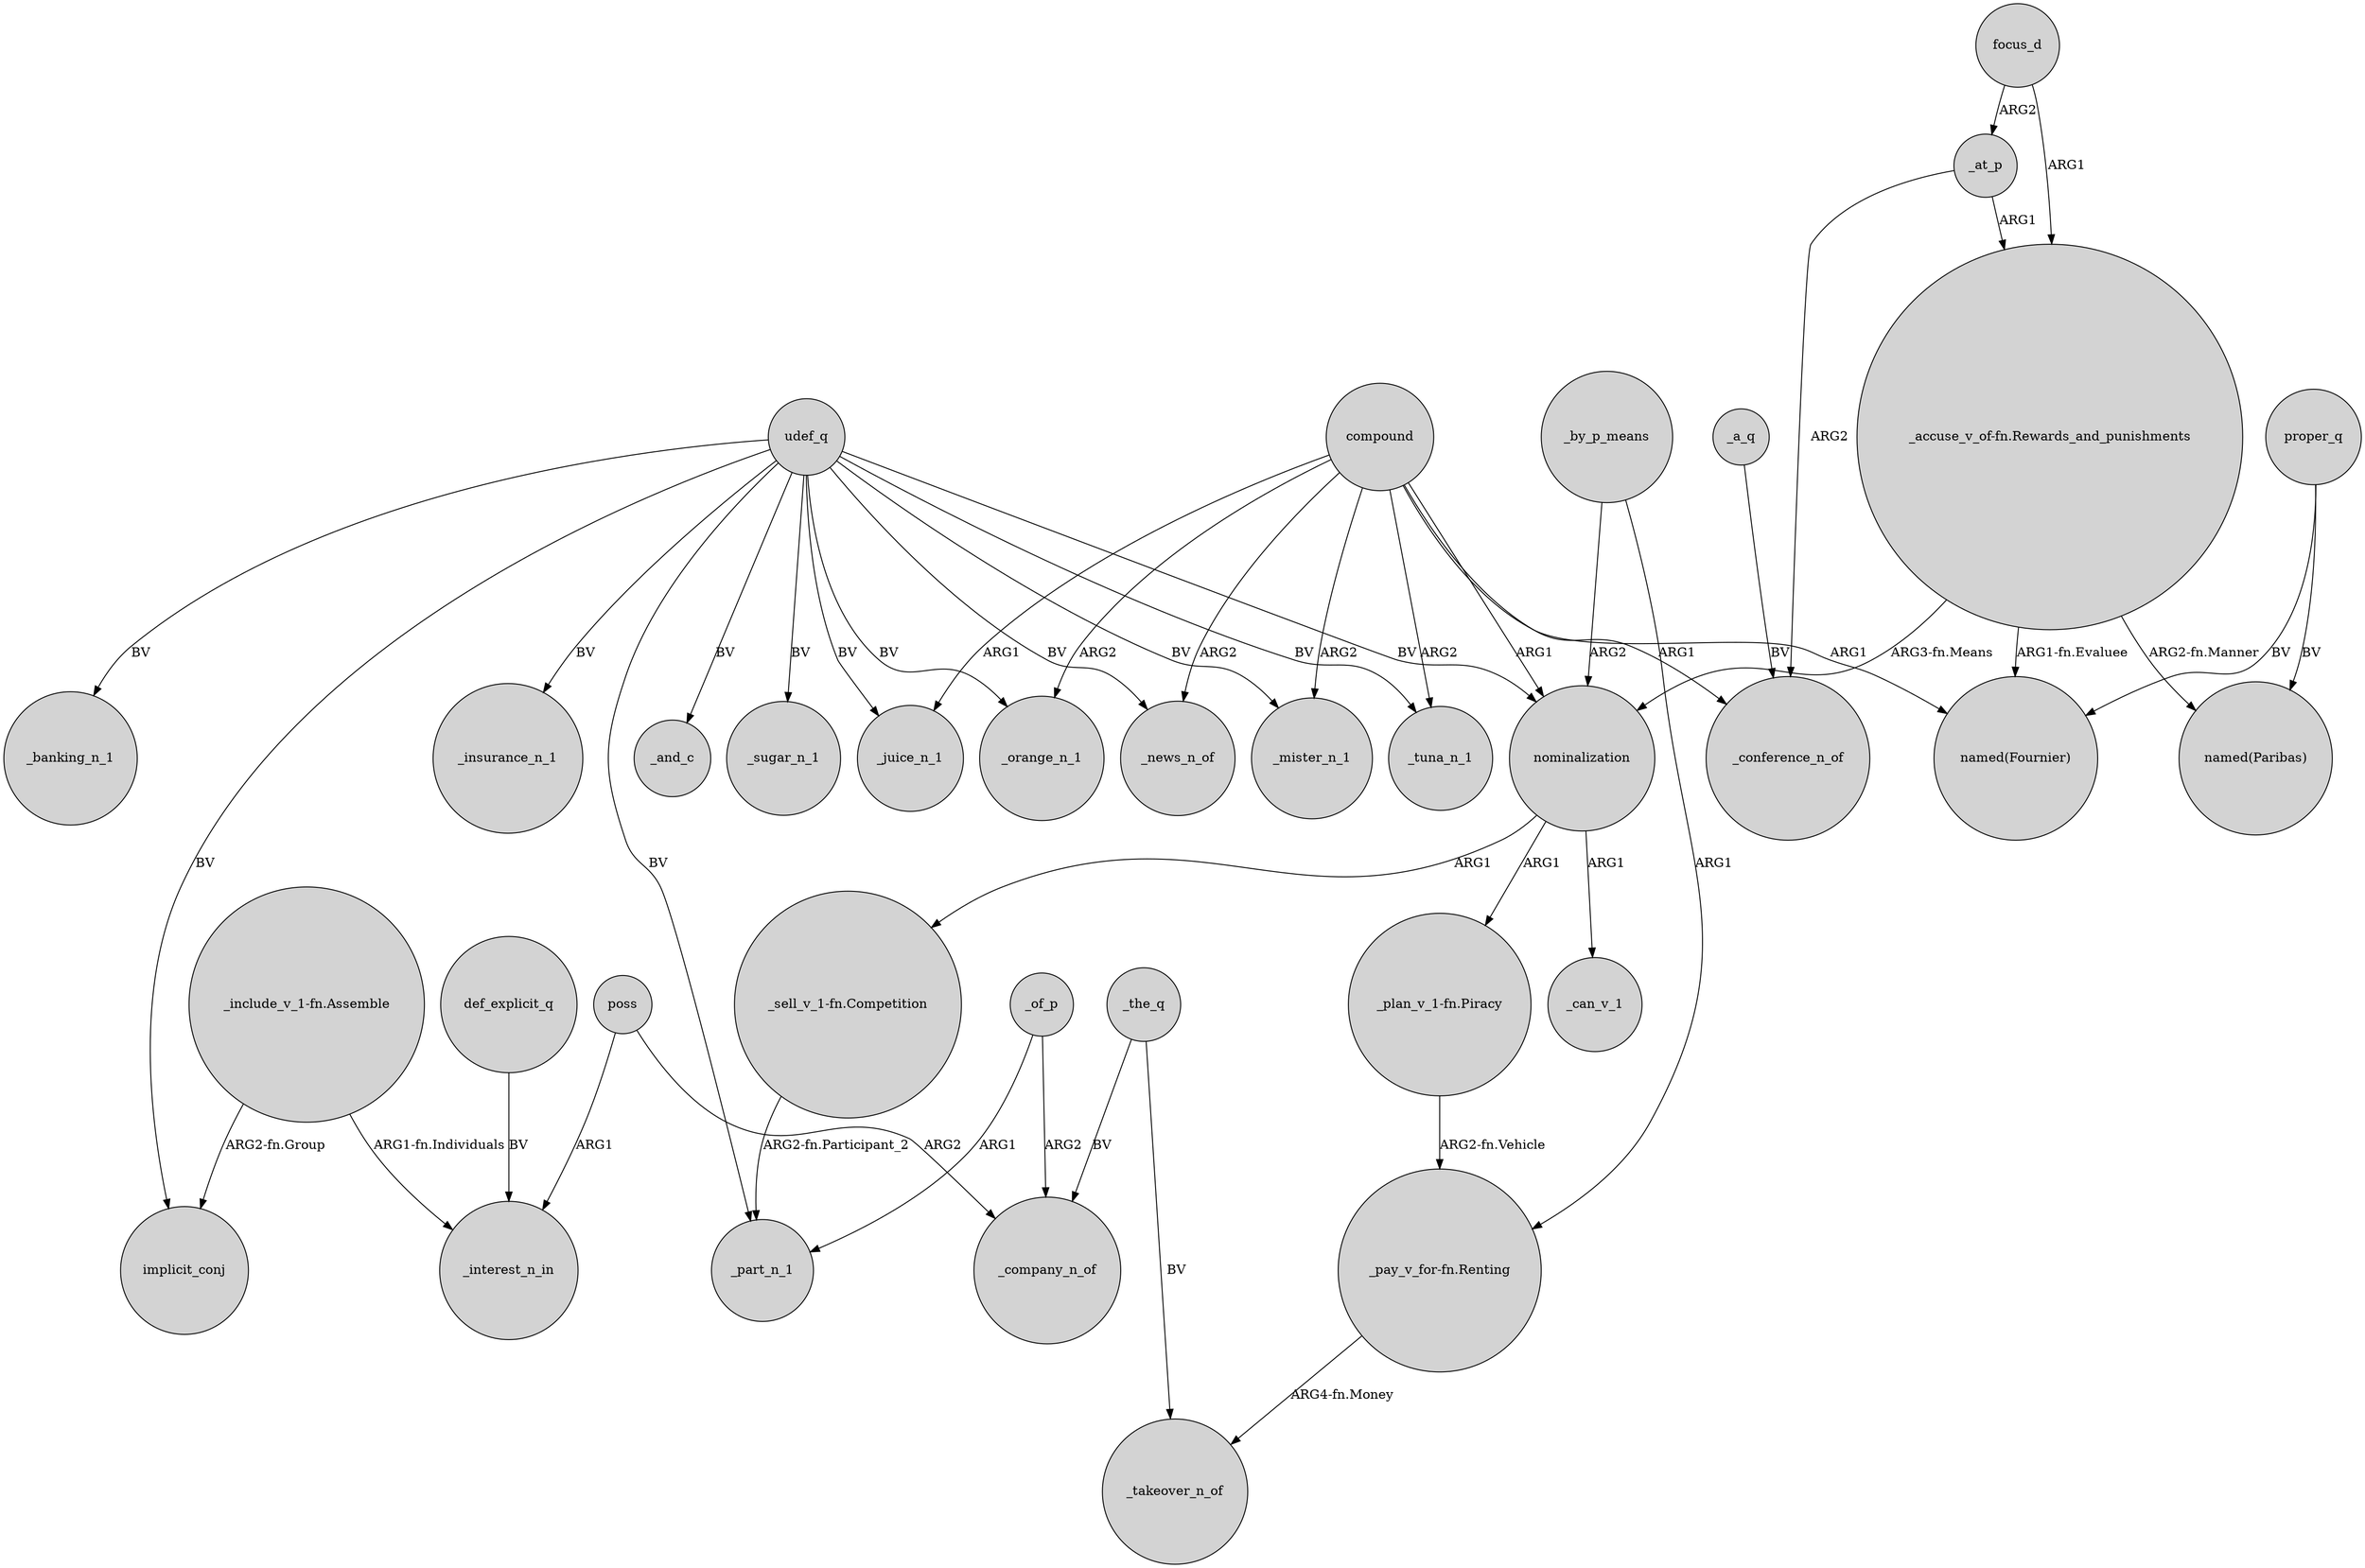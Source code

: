 digraph {
	node [shape=circle style=filled]
	"_include_v_1-fn.Assemble" -> implicit_conj [label="ARG2-fn.Group"]
	udef_q -> _news_n_of [label=BV]
	udef_q -> _insurance_n_1 [label=BV]
	nominalization -> "_sell_v_1-fn.Competition" [label=ARG1]
	compound -> _mister_n_1 [label=ARG2]
	proper_q -> "named(Fournier)" [label=BV]
	"_include_v_1-fn.Assemble" -> _interest_n_in [label="ARG1-fn.Individuals"]
	compound -> "named(Fournier)" [label=ARG1]
	"_accuse_v_of-fn.Rewards_and_punishments" -> "named(Paribas)" [label="ARG2-fn.Manner"]
	def_explicit_q -> _interest_n_in [label=BV]
	proper_q -> "named(Paribas)" [label=BV]
	udef_q -> _tuna_n_1 [label=BV]
	udef_q -> nominalization [label=BV]
	nominalization -> "_plan_v_1-fn.Piracy" [label=ARG1]
	"_accuse_v_of-fn.Rewards_and_punishments" -> "named(Fournier)" [label="ARG1-fn.Evaluee"]
	compound -> _juice_n_1 [label=ARG1]
	udef_q -> _and_c [label=BV]
	udef_q -> _mister_n_1 [label=BV]
	focus_d -> _at_p [label=ARG2]
	udef_q -> _sugar_n_1 [label=BV]
	compound -> _orange_n_1 [label=ARG2]
	"_pay_v_for-fn.Renting" -> _takeover_n_of [label="ARG4-fn.Money"]
	compound -> nominalization [label=ARG1]
	poss -> _company_n_of [label=ARG2]
	udef_q -> _juice_n_1 [label=BV]
	udef_q -> _orange_n_1 [label=BV]
	poss -> _interest_n_in [label=ARG1]
	_at_p -> "_accuse_v_of-fn.Rewards_and_punishments" [label=ARG1]
	_by_p_means -> nominalization [label=ARG2]
	udef_q -> _banking_n_1 [label=BV]
	"_sell_v_1-fn.Competition" -> _part_n_1 [label="ARG2-fn.Participant_2"]
	_the_q -> _takeover_n_of [label=BV]
	_of_p -> _company_n_of [label=ARG2]
	compound -> _news_n_of [label=ARG2]
	"_accuse_v_of-fn.Rewards_and_punishments" -> nominalization [label="ARG3-fn.Means"]
	_a_q -> _conference_n_of [label=BV]
	_by_p_means -> "_pay_v_for-fn.Renting" [label=ARG1]
	focus_d -> "_accuse_v_of-fn.Rewards_and_punishments" [label=ARG1]
	compound -> _tuna_n_1 [label=ARG2]
	udef_q -> _part_n_1 [label=BV]
	"_plan_v_1-fn.Piracy" -> "_pay_v_for-fn.Renting" [label="ARG2-fn.Vehicle"]
	_the_q -> _company_n_of [label=BV]
	nominalization -> _can_v_1 [label=ARG1]
	udef_q -> implicit_conj [label=BV]
	_of_p -> _part_n_1 [label=ARG1]
	_at_p -> _conference_n_of [label=ARG2]
	compound -> _conference_n_of [label=ARG1]
}
